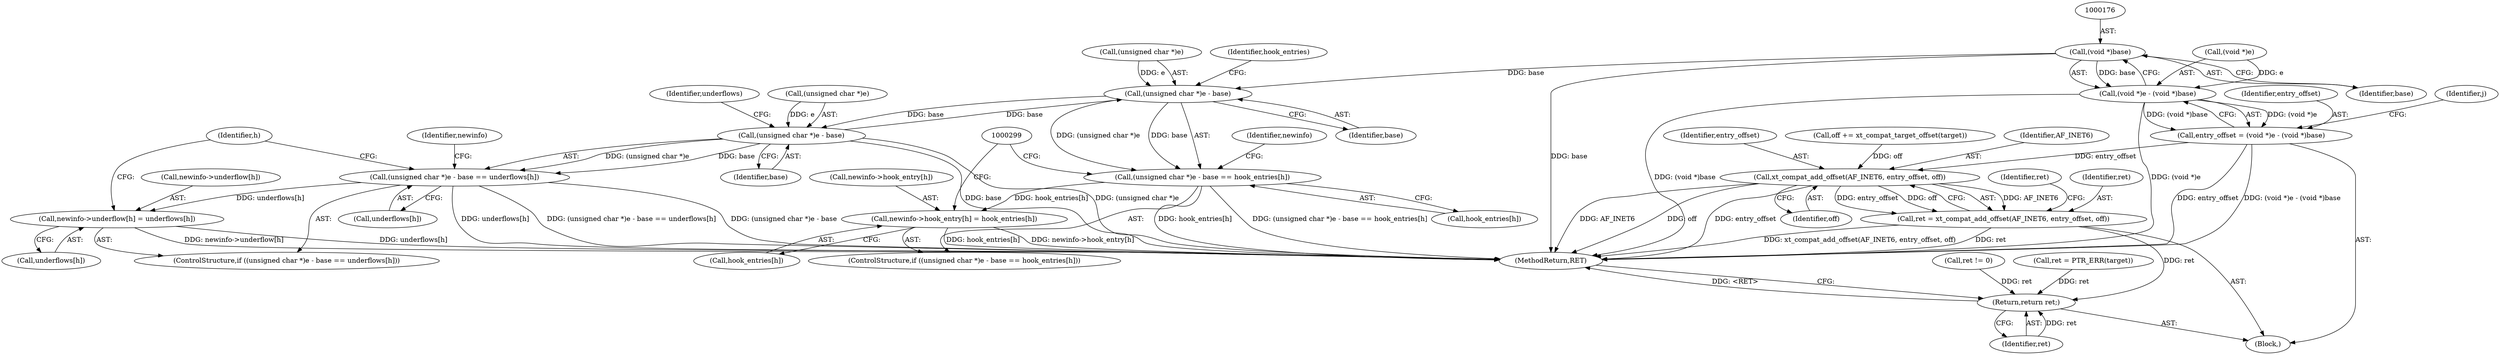 digraph "0_linux_6e94e0cfb0887e4013b3b930fa6ab1fe6bb6ba91_3@pointer" {
"1000175" [label="(Call,(void *)base)"];
"1000171" [label="(Call,(void *)e - (void *)base)"];
"1000169" [label="(Call,entry_offset = (void *)e - (void *)base)"];
"1000259" [label="(Call,xt_compat_add_offset(AF_INET6, entry_offset, off))"];
"1000257" [label="(Call,ret = xt_compat_add_offset(AF_INET6, entry_offset, off))"];
"1000360" [label="(Return,return ret;)"];
"1000278" [label="(Call,(unsigned char *)e - base)"];
"1000277" [label="(Call,(unsigned char *)e - base == hook_entries[h])"];
"1000286" [label="(Call,newinfo->hook_entry[h] = hook_entries[h])"];
"1000297" [label="(Call,(unsigned char *)e - base)"];
"1000296" [label="(Call,(unsigned char *)e - base == underflows[h])"];
"1000305" [label="(Call,newinfo->underflow[h] = underflows[h])"];
"1000258" [label="(Identifier,ret)"];
"1000292" [label="(Call,hook_entries[h])"];
"1000282" [label="(Identifier,base)"];
"1000112" [label="(Block,)"];
"1000170" [label="(Identifier,entry_offset)"];
"1000301" [label="(Identifier,base)"];
"1000303" [label="(Identifier,underflows)"];
"1000262" [label="(Identifier,off)"];
"1000286" [label="(Call,newinfo->hook_entry[h] = hook_entries[h])"];
"1000194" [label="(Call,ret != 0)"];
"1000235" [label="(Call,ret = PTR_ERR(target))"];
"1000261" [label="(Identifier,entry_offset)"];
"1000295" [label="(ControlStructure,if ((unsigned char *)e - base == underflows[h]))"];
"1000289" [label="(Identifier,newinfo)"];
"1000169" [label="(Call,entry_offset = (void *)e - (void *)base)"];
"1000257" [label="(Call,ret = xt_compat_add_offset(AF_INET6, entry_offset, off))"];
"1000298" [label="(Call,(unsigned char *)e)"];
"1000302" [label="(Call,underflows[h])"];
"1000360" [label="(Return,return ret;)"];
"1000249" [label="(Call,off += xt_compat_target_offset(target))"];
"1000274" [label="(Identifier,h)"];
"1000276" [label="(ControlStructure,if ((unsigned char *)e - base == hook_entries[h]))"];
"1000283" [label="(Call,hook_entries[h])"];
"1000172" [label="(Call,(void *)e)"];
"1000287" [label="(Call,newinfo->hook_entry[h])"];
"1000264" [label="(Identifier,ret)"];
"1000311" [label="(Call,underflows[h])"];
"1000308" [label="(Identifier,newinfo)"];
"1000278" [label="(Call,(unsigned char *)e - base)"];
"1000171" [label="(Call,(void *)e - (void *)base)"];
"1000361" [label="(Identifier,ret)"];
"1000259" [label="(Call,xt_compat_add_offset(AF_INET6, entry_offset, off))"];
"1000362" [label="(MethodReturn,RET)"];
"1000305" [label="(Call,newinfo->underflow[h] = underflows[h])"];
"1000279" [label="(Call,(unsigned char *)e)"];
"1000296" [label="(Call,(unsigned char *)e - base == underflows[h])"];
"1000297" [label="(Call,(unsigned char *)e - base)"];
"1000179" [label="(Identifier,j)"];
"1000177" [label="(Identifier,base)"];
"1000284" [label="(Identifier,hook_entries)"];
"1000175" [label="(Call,(void *)base)"];
"1000260" [label="(Identifier,AF_INET6)"];
"1000306" [label="(Call,newinfo->underflow[h])"];
"1000277" [label="(Call,(unsigned char *)e - base == hook_entries[h])"];
"1000175" -> "1000171"  [label="AST: "];
"1000175" -> "1000177"  [label="CFG: "];
"1000176" -> "1000175"  [label="AST: "];
"1000177" -> "1000175"  [label="AST: "];
"1000171" -> "1000175"  [label="CFG: "];
"1000175" -> "1000362"  [label="DDG: base"];
"1000175" -> "1000171"  [label="DDG: base"];
"1000175" -> "1000278"  [label="DDG: base"];
"1000171" -> "1000169"  [label="AST: "];
"1000172" -> "1000171"  [label="AST: "];
"1000169" -> "1000171"  [label="CFG: "];
"1000171" -> "1000362"  [label="DDG: (void *)e"];
"1000171" -> "1000362"  [label="DDG: (void *)base"];
"1000171" -> "1000169"  [label="DDG: (void *)e"];
"1000171" -> "1000169"  [label="DDG: (void *)base"];
"1000172" -> "1000171"  [label="DDG: e"];
"1000169" -> "1000112"  [label="AST: "];
"1000170" -> "1000169"  [label="AST: "];
"1000179" -> "1000169"  [label="CFG: "];
"1000169" -> "1000362"  [label="DDG: (void *)e - (void *)base"];
"1000169" -> "1000362"  [label="DDG: entry_offset"];
"1000169" -> "1000259"  [label="DDG: entry_offset"];
"1000259" -> "1000257"  [label="AST: "];
"1000259" -> "1000262"  [label="CFG: "];
"1000260" -> "1000259"  [label="AST: "];
"1000261" -> "1000259"  [label="AST: "];
"1000262" -> "1000259"  [label="AST: "];
"1000257" -> "1000259"  [label="CFG: "];
"1000259" -> "1000362"  [label="DDG: AF_INET6"];
"1000259" -> "1000362"  [label="DDG: off"];
"1000259" -> "1000362"  [label="DDG: entry_offset"];
"1000259" -> "1000257"  [label="DDG: AF_INET6"];
"1000259" -> "1000257"  [label="DDG: entry_offset"];
"1000259" -> "1000257"  [label="DDG: off"];
"1000249" -> "1000259"  [label="DDG: off"];
"1000257" -> "1000112"  [label="AST: "];
"1000258" -> "1000257"  [label="AST: "];
"1000264" -> "1000257"  [label="CFG: "];
"1000257" -> "1000362"  [label="DDG: xt_compat_add_offset(AF_INET6, entry_offset, off)"];
"1000257" -> "1000362"  [label="DDG: ret"];
"1000257" -> "1000360"  [label="DDG: ret"];
"1000360" -> "1000112"  [label="AST: "];
"1000360" -> "1000361"  [label="CFG: "];
"1000361" -> "1000360"  [label="AST: "];
"1000362" -> "1000360"  [label="CFG: "];
"1000360" -> "1000362"  [label="DDG: <RET>"];
"1000361" -> "1000360"  [label="DDG: ret"];
"1000235" -> "1000360"  [label="DDG: ret"];
"1000194" -> "1000360"  [label="DDG: ret"];
"1000278" -> "1000277"  [label="AST: "];
"1000278" -> "1000282"  [label="CFG: "];
"1000279" -> "1000278"  [label="AST: "];
"1000282" -> "1000278"  [label="AST: "];
"1000284" -> "1000278"  [label="CFG: "];
"1000278" -> "1000277"  [label="DDG: (unsigned char *)e"];
"1000278" -> "1000277"  [label="DDG: base"];
"1000279" -> "1000278"  [label="DDG: e"];
"1000297" -> "1000278"  [label="DDG: base"];
"1000278" -> "1000297"  [label="DDG: base"];
"1000277" -> "1000276"  [label="AST: "];
"1000277" -> "1000283"  [label="CFG: "];
"1000283" -> "1000277"  [label="AST: "];
"1000289" -> "1000277"  [label="CFG: "];
"1000299" -> "1000277"  [label="CFG: "];
"1000277" -> "1000362"  [label="DDG: (unsigned char *)e - base == hook_entries[h]"];
"1000277" -> "1000362"  [label="DDG: hook_entries[h]"];
"1000277" -> "1000286"  [label="DDG: hook_entries[h]"];
"1000286" -> "1000276"  [label="AST: "];
"1000286" -> "1000292"  [label="CFG: "];
"1000287" -> "1000286"  [label="AST: "];
"1000292" -> "1000286"  [label="AST: "];
"1000299" -> "1000286"  [label="CFG: "];
"1000286" -> "1000362"  [label="DDG: hook_entries[h]"];
"1000286" -> "1000362"  [label="DDG: newinfo->hook_entry[h]"];
"1000297" -> "1000296"  [label="AST: "];
"1000297" -> "1000301"  [label="CFG: "];
"1000298" -> "1000297"  [label="AST: "];
"1000301" -> "1000297"  [label="AST: "];
"1000303" -> "1000297"  [label="CFG: "];
"1000297" -> "1000362"  [label="DDG: base"];
"1000297" -> "1000362"  [label="DDG: (unsigned char *)e"];
"1000297" -> "1000296"  [label="DDG: (unsigned char *)e"];
"1000297" -> "1000296"  [label="DDG: base"];
"1000298" -> "1000297"  [label="DDG: e"];
"1000296" -> "1000295"  [label="AST: "];
"1000296" -> "1000302"  [label="CFG: "];
"1000302" -> "1000296"  [label="AST: "];
"1000308" -> "1000296"  [label="CFG: "];
"1000274" -> "1000296"  [label="CFG: "];
"1000296" -> "1000362"  [label="DDG: underflows[h]"];
"1000296" -> "1000362"  [label="DDG: (unsigned char *)e - base == underflows[h]"];
"1000296" -> "1000362"  [label="DDG: (unsigned char *)e - base"];
"1000296" -> "1000305"  [label="DDG: underflows[h]"];
"1000305" -> "1000295"  [label="AST: "];
"1000305" -> "1000311"  [label="CFG: "];
"1000306" -> "1000305"  [label="AST: "];
"1000311" -> "1000305"  [label="AST: "];
"1000274" -> "1000305"  [label="CFG: "];
"1000305" -> "1000362"  [label="DDG: underflows[h]"];
"1000305" -> "1000362"  [label="DDG: newinfo->underflow[h]"];
}
